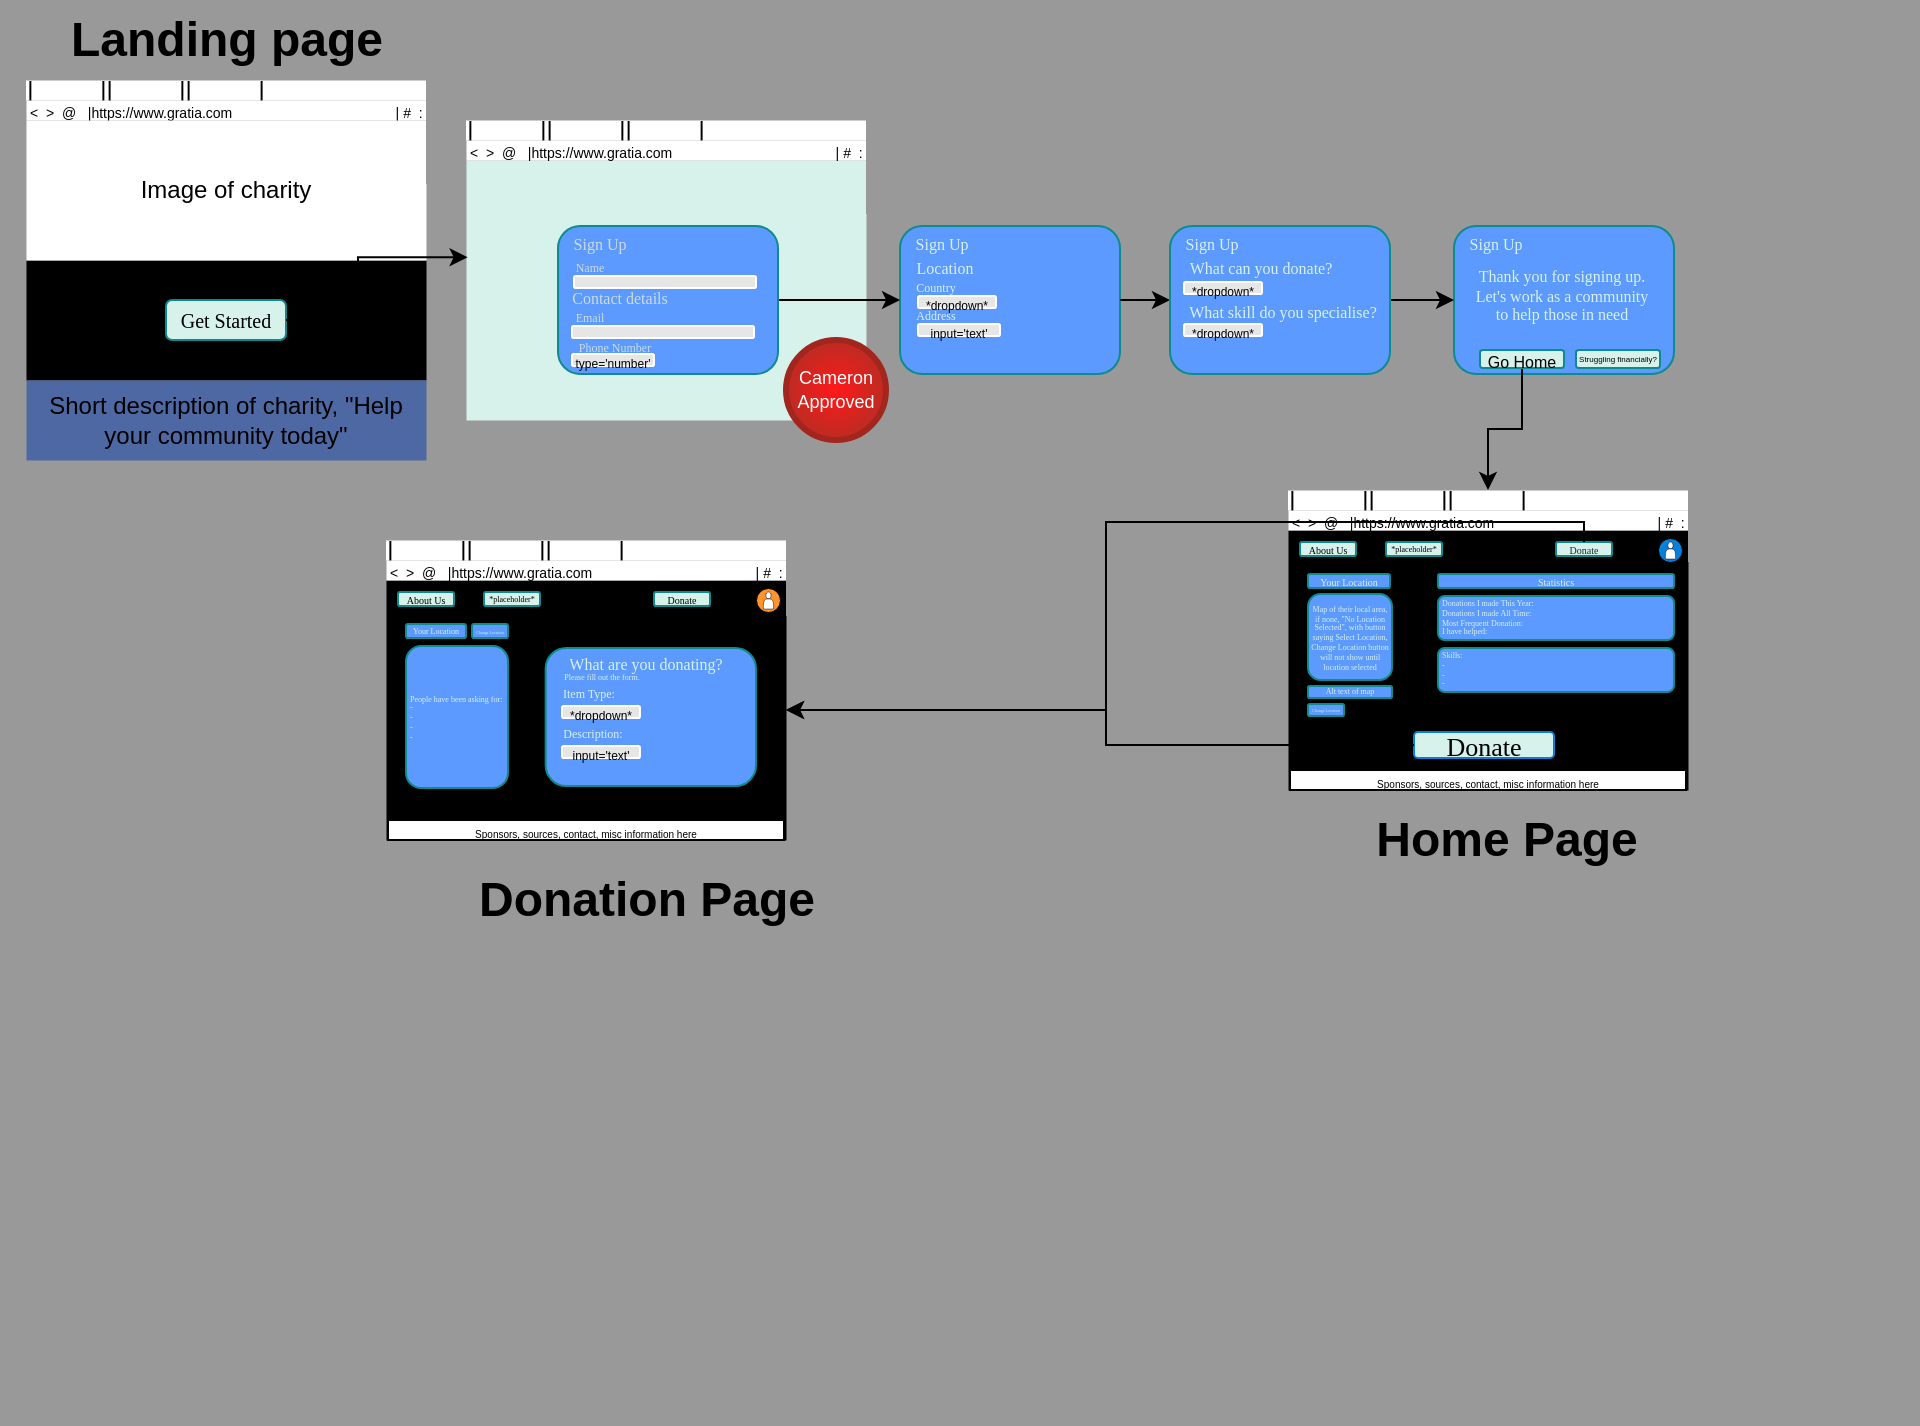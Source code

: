 <mxfile version="28.0.7">
  <diagram name="Page-1" id="CUzxmkdWhXF4pSD_VdGU">
    <mxGraphModel dx="655" dy="376" grid="0" gridSize="10" guides="0" tooltips="1" connect="1" arrows="1" fold="1" page="0" pageScale="1" pageWidth="827" pageHeight="1169" background="#999999" math="0" shadow="0" adaptiveColors="simple">
      <root>
        <mxCell id="0" />
        <mxCell id="1" parent="0" />
        <mxCell id="fnEj_ayywKSCDemoJo8B-59" value="" style="group;fontFamily=Georgia;" parent="1" vertex="1" connectable="0">
          <mxGeometry x="880" y="173" width="114" height="74" as="geometry" />
        </mxCell>
        <mxCell id="fnEj_ayywKSCDemoJo8B-50" value="" style="rounded=1;whiteSpace=wrap;html=1;strokeColor=light-dark(#0F8B8D,#B15400);fillColor=#5C9AFF;fontFamily=Georgia;" parent="fnEj_ayywKSCDemoJo8B-59" vertex="1">
          <mxGeometry x="4" width="110" height="74" as="geometry" />
        </mxCell>
        <UserObject label="Sign Up" placeholders="1" name="Variable" id="fnEj_ayywKSCDemoJo8B-51">
          <mxCell style="text;html=1;strokeColor=none;fillColor=none;align=center;verticalAlign=middle;whiteSpace=wrap;overflow=hidden;fontSize=8;flipH=0;flipV=0;fontColor=light-dark(#D7F1EB,#FFC856);fontFamily=Georgia;" parent="fnEj_ayywKSCDemoJo8B-59" vertex="1">
            <mxGeometry y="2" width="50" height="14" as="geometry" />
          </mxCell>
        </UserObject>
        <mxCell id="fnEj_ayywKSCDemoJo8B-61" value="" style="group;fillColor=none;fontFamily=Georgia;" parent="1" vertex="1" connectable="0">
          <mxGeometry x="603" y="173" width="114" height="74" as="geometry" />
        </mxCell>
        <mxCell id="fnEj_ayywKSCDemoJo8B-34" value="" style="rounded=1;whiteSpace=wrap;html=1;strokeColor=light-dark(#0F8B8D,#B15400);fillColor=#5C9AFF;" parent="fnEj_ayywKSCDemoJo8B-61" vertex="1">
          <mxGeometry x="4" width="110" height="74" as="geometry" />
        </mxCell>
        <UserObject label="Sign Up" placeholders="1" name="Variable" id="fnEj_ayywKSCDemoJo8B-35">
          <mxCell style="text;html=1;strokeColor=none;fillColor=none;align=center;verticalAlign=middle;whiteSpace=wrap;overflow=hidden;fontSize=8;flipH=0;flipV=0;fontColor=light-dark(#D7F1EB,#FFC856);fontFamily=Georgia;" parent="fnEj_ayywKSCDemoJo8B-61" vertex="1">
            <mxGeometry y="2" width="50" height="14" as="geometry" />
          </mxCell>
        </UserObject>
        <mxCell id="fnEj_ayywKSCDemoJo8B-62" value="" style="group;" parent="fnEj_ayywKSCDemoJo8B-61" vertex="1" connectable="0">
          <mxGeometry x="7" y="17" width="47" height="38" as="geometry" />
        </mxCell>
        <mxCell id="fnEj_ayywKSCDemoJo8B-39" value="&lt;font style=&quot;font-size: 8px;&quot;&gt;Location&lt;/font&gt;" style="rounded=0;whiteSpace=wrap;html=1;fillColor=none;gradientColor=none;fontColor=light-dark(#D7F1EB,#FFC856);strokeWidth=0;dashed=1;dashPattern=1 4;perimeterSpacing=0;glass=0;shadow=0;strokeColor=none;fontFamily=Georgia;" parent="fnEj_ayywKSCDemoJo8B-62" vertex="1">
          <mxGeometry width="39" height="6" as="geometry" />
        </mxCell>
        <mxCell id="fnEj_ayywKSCDemoJo8B-40" value="&lt;font style=&quot;font-size: 6px;&quot;&gt;Country&lt;/font&gt;" style="rounded=0;whiteSpace=wrap;html=1;fillColor=none;gradientColor=none;fontColor=light-dark(#D7F1EB,#FFC856);strokeWidth=0;dashed=1;dashPattern=1 4;perimeterSpacing=0;glass=0;shadow=0;strokeColor=none;fontFamily=Georgia;" parent="fnEj_ayywKSCDemoJo8B-62" vertex="1">
          <mxGeometry y="9" width="30" height="6" as="geometry" />
        </mxCell>
        <mxCell id="fnEj_ayywKSCDemoJo8B-41" value="&lt;font style=&quot;font-size: 6px;&quot;&gt;*dropdown*&lt;/font&gt;" style="rounded=1;whiteSpace=wrap;html=1;strokeColor=light-dark(#FFFFFF,#FFC856);strokeWidth=1;fillColor=#E6E6E6;" parent="fnEj_ayywKSCDemoJo8B-62" vertex="1">
          <mxGeometry x="6" y="18" width="39" height="6" as="geometry" />
        </mxCell>
        <mxCell id="fnEj_ayywKSCDemoJo8B-43" value="&lt;span style=&quot;font-size: 6px;&quot;&gt;input=&#39;text&#39;&lt;/span&gt;" style="rounded=1;whiteSpace=wrap;html=1;strokeColor=light-dark(#FFFFFF,#FFC856);strokeWidth=1;fillColor=#E6E6E6;fontSize=12;" parent="fnEj_ayywKSCDemoJo8B-62" vertex="1">
          <mxGeometry x="6" y="32" width="41" height="6" as="geometry" />
        </mxCell>
        <mxCell id="fnEj_ayywKSCDemoJo8B-42" value="&lt;font style=&quot;font-size: 6px;&quot;&gt;Address&lt;/font&gt;" style="rounded=0;whiteSpace=wrap;html=1;fillColor=none;gradientColor=none;fontColor=light-dark(#D7F1EB,#FFC856);strokeWidth=0;dashed=1;dashPattern=1 4;perimeterSpacing=0;glass=0;shadow=0;strokeColor=none;fontFamily=Georgia;" parent="fnEj_ayywKSCDemoJo8B-62" vertex="1">
          <mxGeometry x="5" y="21" width="20" height="10" as="geometry" />
        </mxCell>
        <mxCell id="fnEj_ayywKSCDemoJo8B-58" value="" style="group;" parent="1" vertex="1" connectable="0">
          <mxGeometry x="380" y="120" width="240" height="150" as="geometry" />
        </mxCell>
        <mxCell id="fnEj_ayywKSCDemoJo8B-17" value="|&amp;nbsp; &amp;nbsp; &amp;nbsp; &amp;nbsp; &amp;nbsp; ||&amp;nbsp; &amp;nbsp; &amp;nbsp; &amp;nbsp; &amp;nbsp; ||&amp;nbsp; &amp;nbsp; &amp;nbsp; &amp;nbsp; &amp;nbsp; |&amp;nbsp; &amp;nbsp; &amp;nbsp; &amp;nbsp; &amp;nbsp; &amp;nbsp; &amp;nbsp; &amp;nbsp; &amp;nbsp; &amp;nbsp; &amp;nbsp; &amp;nbsp;&amp;nbsp;" style="rounded=0;whiteSpace=wrap;html=1;strokeWidth=0;labelBackgroundColor=none;strokeColor=none;" parent="fnEj_ayywKSCDemoJo8B-58" vertex="1">
          <mxGeometry width="220" height="10" as="geometry" />
        </mxCell>
        <mxCell id="fnEj_ayywKSCDemoJo8B-18" value="" style="rounded=0;whiteSpace=wrap;html=1;fillColor=#D7F1EB;fillStyle=auto;gradientColor=none;gradientDirection=radial;strokeWidth=0;dashed=1;dashPattern=1 4;strokeColor=none;" parent="fnEj_ayywKSCDemoJo8B-58" vertex="1">
          <mxGeometry x="10" y="20" width="200" height="130" as="geometry" />
        </mxCell>
        <mxCell id="fnEj_ayywKSCDemoJo8B-19" value="&lt;font style=&quot;font-size: 7px;&quot;&gt;&amp;lt;&amp;nbsp; &amp;gt;&amp;nbsp; @&amp;nbsp; &amp;nbsp;|https://www.gratia.com&amp;nbsp; &amp;nbsp; &amp;nbsp; &amp;nbsp; &amp;nbsp; &amp;nbsp; &amp;nbsp; &amp;nbsp; &amp;nbsp; &amp;nbsp; &amp;nbsp; &amp;nbsp; &amp;nbsp; &amp;nbsp; &amp;nbsp; &amp;nbsp; &amp;nbsp; &amp;nbsp; &amp;nbsp; &amp;nbsp; &amp;nbsp; | #&amp;nbsp; :&lt;/font&gt;" style="rounded=0;whiteSpace=wrap;html=1;strokeWidth=0;align=left;strokeColor=none;" parent="fnEj_ayywKSCDemoJo8B-58" vertex="1">
          <mxGeometry x="10" y="10" width="200" height="10" as="geometry" />
        </mxCell>
        <mxCell id="aHDycGEFicHHBkdufDgZ-1" value="&lt;div&gt;&lt;span style=&quot;background-color: transparent;&quot;&gt;&lt;font style=&quot;line-height: 130%;&quot;&gt;Cameron Approved&lt;/font&gt;&lt;/span&gt;&lt;/div&gt;" style="ellipse;whiteSpace=wrap;html=1;aspect=fixed;rotation=0;align=center;fillColor=#FF1919;strokeColor=#A2261E;fontColor=#FFFFFF;strokeWidth=3;gradientColor=#BB2C23;gradientDirection=radial;shadow=0;strokeOpacity=100;noLabel=0;treeFolding=0;fontSize=9;" parent="fnEj_ayywKSCDemoJo8B-58" vertex="1">
          <mxGeometry x="170" y="110" width="50" height="50" as="geometry" />
        </mxCell>
        <mxCell id="fnEj_ayywKSCDemoJo8B-9" value="|&amp;nbsp; &amp;nbsp; &amp;nbsp; &amp;nbsp; &amp;nbsp; ||&amp;nbsp; &amp;nbsp; &amp;nbsp; &amp;nbsp; &amp;nbsp; ||&amp;nbsp; &amp;nbsp; &amp;nbsp; &amp;nbsp; &amp;nbsp; |&amp;nbsp; &amp;nbsp; &amp;nbsp; &amp;nbsp; &amp;nbsp; &amp;nbsp; &amp;nbsp; &amp;nbsp; &amp;nbsp; &amp;nbsp; &amp;nbsp; &amp;nbsp;&amp;nbsp;" style="rounded=0;whiteSpace=wrap;html=1;strokeWidth=0;labelBackgroundColor=none;strokeColor=none;" parent="1" vertex="1">
          <mxGeometry x="160" y="100" width="220" height="10" as="geometry" />
        </mxCell>
        <mxCell id="fnEj_ayywKSCDemoJo8B-1" value="" style="rounded=0;whiteSpace=wrap;html=1;fillColor=light-dark(#087FDB,#FFC856);fillStyle=auto;gradientColor=light-dark(#4E68A3,#FFC856);gradientDirection=south;strokeWidth=0;dashed=1;dashPattern=1 4;strokeColor=none;" parent="1" vertex="1">
          <mxGeometry x="170" y="190" width="200" height="60" as="geometry" />
        </mxCell>
        <mxCell id="fnEj_ayywKSCDemoJo8B-2" value="&lt;font style=&quot;font-size: 7px;&quot;&gt;&amp;lt;&amp;nbsp; &amp;gt;&amp;nbsp; @&amp;nbsp; &amp;nbsp;|https://www.gratia.com&amp;nbsp; &amp;nbsp; &amp;nbsp; &amp;nbsp; &amp;nbsp; &amp;nbsp; &amp;nbsp; &amp;nbsp; &amp;nbsp; &amp;nbsp; &amp;nbsp; &amp;nbsp; &amp;nbsp; &amp;nbsp; &amp;nbsp; &amp;nbsp; &amp;nbsp; &amp;nbsp; &amp;nbsp; &amp;nbsp; &amp;nbsp; | #&amp;nbsp; :&lt;/font&gt;" style="rounded=0;whiteSpace=wrap;html=1;strokeWidth=0;align=left;strokeColor=none;" parent="1" vertex="1">
          <mxGeometry x="170" y="110" width="200" height="10" as="geometry" />
        </mxCell>
        <mxCell id="fnEj_ayywKSCDemoJo8B-5" value="&lt;font style=&quot;font-size: 10px;&quot;&gt;Get Started&lt;/font&gt;" style="rounded=1;whiteSpace=wrap;html=1;strokeColor=light-dark(#0f8b8d, #FFC856);fillColor=light-dark(#d7f1eb, #ededed);fontFamily=Georgia;" parent="1" vertex="1">
          <mxGeometry x="240" y="210" width="60" height="20" as="geometry" />
        </mxCell>
        <mxCell id="fnEj_ayywKSCDemoJo8B-6" value="Image of charity" style="rounded=0;whiteSpace=wrap;html=1;strokeWidth=0;strokeColor=none;" parent="1" vertex="1">
          <mxGeometry x="170" y="120" width="200" height="70" as="geometry" />
        </mxCell>
        <mxCell id="fnEj_ayywKSCDemoJo8B-7" value="Short description of charity, &quot;Help your community today&quot;" style="rounded=0;whiteSpace=wrap;html=1;fillColor=light-dark(#4E68A3,#FFC856);gradientColor=none;fontColor=#000000;strokeWidth=0;dashed=1;dashPattern=1 4;perimeterSpacing=0;glass=0;shadow=0;strokeColor=none;" parent="1" vertex="1">
          <mxGeometry x="170" y="250" width="200" height="40" as="geometry" />
        </mxCell>
        <mxCell id="fnEj_ayywKSCDemoJo8B-10" value="Landing page" style="text;strokeColor=none;fillColor=none;html=1;fontSize=24;fontStyle=1;verticalAlign=middle;align=center;" parent="1" vertex="1">
          <mxGeometry x="220" y="60" width="100" height="40" as="geometry" />
        </mxCell>
        <mxCell id="fnEj_ayywKSCDemoJo8B-36" style="edgeStyle=orthogonalEdgeStyle;rounded=0;orthogonalLoop=1;jettySize=auto;html=1;entryX=0;entryY=0.5;entryDx=0;entryDy=0;" parent="1" source="fnEj_ayywKSCDemoJo8B-20" target="fnEj_ayywKSCDemoJo8B-34" edge="1">
          <mxGeometry relative="1" as="geometry" />
        </mxCell>
        <mxCell id="fnEj_ayywKSCDemoJo8B-20" value="" style="rounded=1;whiteSpace=wrap;html=1;strokeColor=#0F8B8D;fillColor=#5C9AFF;" parent="1" vertex="1">
          <mxGeometry x="436" y="173" width="110" height="74" as="geometry" />
        </mxCell>
        <UserObject label="Sign Up" placeholders="1" name="Variable" id="fnEj_ayywKSCDemoJo8B-23">
          <mxCell style="text;html=1;strokeColor=none;fillColor=none;align=center;verticalAlign=middle;whiteSpace=wrap;overflow=hidden;fontSize=8;flipH=0;flipV=0;fontColor=light-dark(#CCDBDC,#FFC856);fontStyle=0;fontFamily=Georgia;" parent="1" vertex="1">
            <mxGeometry x="432" y="175" width="50" height="14" as="geometry" />
          </mxCell>
        </UserObject>
        <mxCell id="fnEj_ayywKSCDemoJo8B-32" style="edgeStyle=orthogonalEdgeStyle;rounded=0;orthogonalLoop=1;jettySize=auto;html=1;entryX=0.004;entryY=0.374;entryDx=0;entryDy=0;entryPerimeter=0;exitX=1;exitY=0.5;exitDx=0;exitDy=0;" parent="1" source="fnEj_ayywKSCDemoJo8B-5" target="fnEj_ayywKSCDemoJo8B-18" edge="1">
          <mxGeometry relative="1" as="geometry">
            <Array as="points">
              <mxPoint x="336" y="220" />
              <mxPoint x="336" y="189" />
            </Array>
          </mxGeometry>
        </mxCell>
        <mxCell id="fnEj_ayywKSCDemoJo8B-47" style="edgeStyle=orthogonalEdgeStyle;rounded=0;orthogonalLoop=1;jettySize=auto;html=1;entryX=0;entryY=0.5;entryDx=0;entryDy=0;" parent="1" source="fnEj_ayywKSCDemoJo8B-34" target="fnEj_ayywKSCDemoJo8B-44" edge="1">
          <mxGeometry relative="1" as="geometry">
            <mxPoint x="743" y="201" as="targetPoint" />
          </mxGeometry>
        </mxCell>
        <mxCell id="fnEj_ayywKSCDemoJo8B-52" style="edgeStyle=orthogonalEdgeStyle;rounded=0;orthogonalLoop=1;jettySize=auto;html=1;entryX=0;entryY=0.5;entryDx=0;entryDy=0;" parent="1" source="fnEj_ayywKSCDemoJo8B-44" target="fnEj_ayywKSCDemoJo8B-50" edge="1">
          <mxGeometry relative="1" as="geometry" />
        </mxCell>
        <mxCell id="fnEj_ayywKSCDemoJo8B-53" value="&lt;span&gt;Thank you for signing up. Let&#39;s work as a community to help those in need&lt;/span&gt;" style="rounded=0;whiteSpace=wrap;html=1;fillColor=none;gradientColor=none;fontColor=light-dark(#D7F1EB,#FFC856);strokeWidth=0;dashed=1;dashPattern=1 4;perimeterSpacing=0;glass=0;shadow=0;strokeColor=none;horizontal=1;spacing=0;spacingTop=0;fontFamily=Georgia;fontSize=8;" parent="1" vertex="1">
          <mxGeometry x="892" y="205" width="92" height="6" as="geometry" />
        </mxCell>
        <mxCell id="fnEj_ayywKSCDemoJo8B-54" style="edgeStyle=orthogonalEdgeStyle;rounded=0;orthogonalLoop=1;jettySize=auto;html=1;exitX=0.5;exitY=1;exitDx=0;exitDy=0;" parent="1" source="fnEj_ayywKSCDemoJo8B-53" target="fnEj_ayywKSCDemoJo8B-53" edge="1">
          <mxGeometry relative="1" as="geometry" />
        </mxCell>
        <mxCell id="fnEj_ayywKSCDemoJo8B-56" value="&lt;p&gt;&lt;font style=&quot;line-height: 0%;&quot;&gt;Struggling financially?&lt;/font&gt;&lt;/p&gt;" style="rounded=1;whiteSpace=wrap;html=1;strokeColor=light-dark(#0F8B8D,#B15400);fillColor=light-dark(#d7f1eb, #5C9AFF);verticalAlign=middle;fontSize=4;" parent="1" vertex="1">
          <mxGeometry x="945" y="235" width="42" height="9" as="geometry" />
        </mxCell>
        <mxCell id="fnEj_ayywKSCDemoJo8B-69" style="edgeStyle=orthogonalEdgeStyle;rounded=0;orthogonalLoop=1;jettySize=auto;html=1;entryX=0.5;entryY=0;entryDx=0;entryDy=0;" parent="1" source="fnEj_ayywKSCDemoJo8B-57" target="fnEj_ayywKSCDemoJo8B-66" edge="1">
          <mxGeometry relative="1" as="geometry" />
        </mxCell>
        <mxCell id="fnEj_ayywKSCDemoJo8B-57" value="&lt;p&gt;&lt;font style=&quot;line-height: 0%; font-size: 8px;&quot;&gt;Go Home&lt;/font&gt;&lt;/p&gt;" style="rounded=1;whiteSpace=wrap;html=1;strokeColor=light-dark(#0f8b8d, #B15400);fillColor=light-dark(#d7f1eb, #3e73ca);fontColor=#000000;" parent="1" vertex="1">
          <mxGeometry x="897" y="235" width="42" height="9" as="geometry" />
        </mxCell>
        <mxCell id="fnEj_ayywKSCDemoJo8B-64" value="" style="group;fontColor=light-dark(#CCDBDC,#FFC856);" parent="1" vertex="1" connectable="0">
          <mxGeometry x="437" y="189" width="98" height="54" as="geometry" />
        </mxCell>
        <mxCell id="fnEj_ayywKSCDemoJo8B-22" value="&lt;font style=&quot;font-size: 6px;&quot;&gt;Name&lt;/font&gt;" style="rounded=0;whiteSpace=wrap;html=1;fillColor=none;gradientColor=none;fontColor=#CCDBDC;strokeWidth=0;dashed=1;dashPattern=1 4;perimeterSpacing=0;glass=0;shadow=0;strokeColor=none;fontFamily=Georgia;" parent="fnEj_ayywKSCDemoJo8B-64" vertex="1">
          <mxGeometry width="30" height="6" as="geometry" />
        </mxCell>
        <mxCell id="fnEj_ayywKSCDemoJo8B-24" value="&lt;font style=&quot;font-size: 8px;&quot;&gt;Contact details&lt;/font&gt;" style="rounded=0;whiteSpace=wrap;html=1;fillColor=none;gradientColor=none;fontColor=#CCDBDC;strokeWidth=0;dashed=1;dashPattern=1 4;perimeterSpacing=0;glass=0;shadow=0;strokeColor=none;fontFamily=Georgia;" parent="fnEj_ayywKSCDemoJo8B-64" vertex="1">
          <mxGeometry y="16" width="60" height="6" as="geometry" />
        </mxCell>
        <mxCell id="fnEj_ayywKSCDemoJo8B-25" value="" style="rounded=1;whiteSpace=wrap;html=1;strokeColor=light-dark(#FFFFFF,#FFC856);strokeWidth=1;fillColor=#E6E6E6;" parent="fnEj_ayywKSCDemoJo8B-64" vertex="1">
          <mxGeometry x="7" y="9" width="91" height="6" as="geometry" />
        </mxCell>
        <mxCell id="fnEj_ayywKSCDemoJo8B-28" value="&lt;font style=&quot;font-size: 6px;&quot;&gt;Email&lt;/font&gt;" style="rounded=0;whiteSpace=wrap;html=1;fillColor=none;gradientColor=none;fontColor=#CCDBDC;strokeWidth=0;dashed=1;dashPattern=1 4;perimeterSpacing=0;glass=0;shadow=0;strokeColor=none;fontFamily=Georgia;" parent="fnEj_ayywKSCDemoJo8B-64" vertex="1">
          <mxGeometry y="25" width="30" height="6" as="geometry" />
        </mxCell>
        <mxCell id="fnEj_ayywKSCDemoJo8B-29" value="" style="rounded=1;whiteSpace=wrap;html=1;strokeColor=light-dark(#FFFFFF,#FFC856);strokeWidth=1;fillColor=#E6E6E6;" parent="fnEj_ayywKSCDemoJo8B-64" vertex="1">
          <mxGeometry x="6" y="34" width="91" height="6" as="geometry" />
        </mxCell>
        <mxCell id="fnEj_ayywKSCDemoJo8B-30" value="&lt;font style=&quot;font-size: 6px;&quot;&gt;Phone Number&lt;/font&gt;" style="rounded=0;whiteSpace=wrap;html=1;fillColor=none;gradientColor=none;fontColor=#CCDBDC;strokeWidth=0;dashed=1;dashPattern=1 4;perimeterSpacing=0;glass=0;shadow=0;strokeColor=none;fontFamily=Georgia;" parent="fnEj_ayywKSCDemoJo8B-64" vertex="1">
          <mxGeometry x="6" y="40" width="43" height="6" as="geometry" />
        </mxCell>
        <mxCell id="fnEj_ayywKSCDemoJo8B-31" value="&lt;font style=&quot;font-size: 6px;&quot;&gt;type=&#39;number&#39;&lt;/font&gt;" style="rounded=1;whiteSpace=wrap;html=1;strokeColor=light-dark(#FFFFFF,#FFC856);strokeWidth=1;fillColor=#E6E6E6;" parent="fnEj_ayywKSCDemoJo8B-64" vertex="1">
          <mxGeometry x="6" y="48" width="41" height="6" as="geometry" />
        </mxCell>
        <mxCell id="fnEj_ayywKSCDemoJo8B-65" value="" style="group;fontSize=13;fontColor=#000000;" parent="1" vertex="1" connectable="0">
          <mxGeometry x="791" y="305" width="325" height="467" as="geometry" />
        </mxCell>
        <mxCell id="fnEj_ayywKSCDemoJo8B-66" value="|&amp;nbsp; &amp;nbsp; &amp;nbsp; &amp;nbsp; &amp;nbsp; ||&amp;nbsp; &amp;nbsp; &amp;nbsp; &amp;nbsp; &amp;nbsp; ||&amp;nbsp; &amp;nbsp; &amp;nbsp; &amp;nbsp; &amp;nbsp; |&amp;nbsp; &amp;nbsp; &amp;nbsp; &amp;nbsp; &amp;nbsp; &amp;nbsp; &amp;nbsp; &amp;nbsp; &amp;nbsp; &amp;nbsp; &amp;nbsp; &amp;nbsp;&amp;nbsp;" style="rounded=0;whiteSpace=wrap;html=1;strokeWidth=0;labelBackgroundColor=none;strokeColor=none;" parent="fnEj_ayywKSCDemoJo8B-65" vertex="1">
          <mxGeometry width="220" height="10" as="geometry" />
        </mxCell>
        <mxCell id="fnEj_ayywKSCDemoJo8B-67" value="" style="rounded=0;whiteSpace=wrap;html=1;fillColor=#5C9AFF;fillStyle=auto;gradientColor=light-dark(#A9CCFF,#4A7CCE);gradientDirection=radial;strokeWidth=0;dashed=1;dashPattern=1 4;strokeColor=none;" parent="fnEj_ayywKSCDemoJo8B-65" vertex="1">
          <mxGeometry x="10" y="20" width="200" height="130" as="geometry" />
        </mxCell>
        <mxCell id="fnEj_ayywKSCDemoJo8B-68" value="&lt;font style=&quot;font-size: 7px;&quot;&gt;&amp;lt;&amp;nbsp; &amp;gt;&amp;nbsp; @&amp;nbsp; &amp;nbsp;|https://www.gratia.com&amp;nbsp; &amp;nbsp; &amp;nbsp; &amp;nbsp; &amp;nbsp; &amp;nbsp; &amp;nbsp; &amp;nbsp; &amp;nbsp; &amp;nbsp; &amp;nbsp; &amp;nbsp; &amp;nbsp; &amp;nbsp; &amp;nbsp; &amp;nbsp; &amp;nbsp; &amp;nbsp; &amp;nbsp; &amp;nbsp; &amp;nbsp; | #&amp;nbsp; :&lt;/font&gt;" style="rounded=0;whiteSpace=wrap;html=1;strokeWidth=0;align=left;strokeColor=none;" parent="fnEj_ayywKSCDemoJo8B-65" vertex="1">
          <mxGeometry x="10" y="10" width="200" height="10" as="geometry" />
        </mxCell>
        <mxCell id="kvqN7XmEF2bgXKHRiKG0-5" value="" style="group;" parent="fnEj_ayywKSCDemoJo8B-65" vertex="1" connectable="0">
          <mxGeometry x="195" y="24" width="12" height="12" as="geometry" />
        </mxCell>
        <mxCell id="kvqN7XmEF2bgXKHRiKG0-4" value="" style="ellipse;whiteSpace=wrap;html=1;aspect=fixed;strokeWidth=0.5;fillColor=light-dark(#087FDB,#FFC856);" parent="kvqN7XmEF2bgXKHRiKG0-5" vertex="1">
          <mxGeometry width="12" height="12" as="geometry" />
        </mxCell>
        <mxCell id="kvqN7XmEF2bgXKHRiKG0-2" value="" style="shape=actor;whiteSpace=wrap;html=1;strokeWidth=0.25;" parent="kvqN7XmEF2bgXKHRiKG0-5" vertex="1">
          <mxGeometry x="3.429" y="1.714" width="5.143" height="8.571" as="geometry" />
        </mxCell>
        <mxCell id="kvqN7XmEF2bgXKHRiKG0-7" value="" style="endArrow=none;html=1;rounded=0;exitX=0.007;exitY=0.127;exitDx=0;exitDy=0;exitPerimeter=0;entryX=0.997;entryY=0.138;entryDx=0;entryDy=0;entryPerimeter=0;" parent="fnEj_ayywKSCDemoJo8B-65" source="fnEj_ayywKSCDemoJo8B-67" target="fnEj_ayywKSCDemoJo8B-67" edge="1">
          <mxGeometry width="50" height="50" relative="1" as="geometry">
            <mxPoint x="74" y="106" as="sourcePoint" />
            <mxPoint x="226" y="100" as="targetPoint" />
          </mxGeometry>
        </mxCell>
        <UserObject label="&lt;font data-font-src=&quot;https://fonts.googleapis.com/css?family=Dancing+Script&quot; face=&quot;Dancing Script&quot; style=&quot;font-size: 9px;&quot;&gt;Gratia&lt;/font&gt;" placeholders="1" name="Variable" id="kvqN7XmEF2bgXKHRiKG0-9">
          <mxCell style="text;html=1;strokeColor=none;fillColor=none;align=center;verticalAlign=middle;whiteSpace=wrap;overflow=hidden;fontSize=5;fontStyle=1;" parent="fnEj_ayywKSCDemoJo8B-65" vertex="1">
            <mxGeometry x="85" y="21" width="50" height="15" as="geometry" />
          </mxCell>
        </UserObject>
        <mxCell id="kvqN7XmEF2bgXKHRiKG0-10" value="&lt;p&gt;&lt;font style=&quot;line-height: 0%;&quot;&gt;Donate&lt;/font&gt;&lt;/p&gt;" style="rounded=1;whiteSpace=wrap;html=1;strokeColor=light-dark(#0f8b8d, #FFC856);fillColor=light-dark(#d7f1eb, #FFC856);fontColor=light-dark(#122A2A,#EDEDED);fontSize=5;labelBackgroundColor=none;fontFamily=Georgia;" parent="fnEj_ayywKSCDemoJo8B-65" vertex="1">
          <mxGeometry x="144" y="26" width="28" height="7" as="geometry" />
        </mxCell>
        <mxCell id="kvqN7XmEF2bgXKHRiKG0-21" value="&lt;p&gt;&lt;font style=&quot;line-height: 0%;&quot;&gt;About Us&lt;/font&gt;&lt;/p&gt;" style="rounded=1;whiteSpace=wrap;html=1;strokeColor=light-dark(#0f8b8d, #b15400);fillColor=light-dark(#d7f1eb, #FFC856);fontColor=light-dark(#000000,#EDEDED);fontSize=5;fontFamily=Georgia;" parent="fnEj_ayywKSCDemoJo8B-65" vertex="1">
          <mxGeometry x="16" y="26" width="28" height="7" as="geometry" />
        </mxCell>
        <mxCell id="kvqN7XmEF2bgXKHRiKG0-22" value="*placeholder*" style="rounded=1;whiteSpace=wrap;html=1;strokeColor=light-dark(#0f8b8d, #b15400);fillColor=light-dark(#d7f1eb, #FFC856);fontColor=light-dark(#000000,#EDEDED);fontSize=4;fontFamily=Georgia;" parent="fnEj_ayywKSCDemoJo8B-65" vertex="1">
          <mxGeometry x="59" y="26" width="28" height="7" as="geometry" />
        </mxCell>
        <mxCell id="kvqN7XmEF2bgXKHRiKG0-37" value="Map of their local area, if none, &quot;No Location Selected&quot;, with button saying Select Location, Change Location button will not show until location selected" style="rounded=1;whiteSpace=wrap;html=1;strokeColor=light-dark(#0f8b8d, #b15400);fillColor=#5C9AFF;fontColor=light-dark(#D7F1EB,#FFC856);fontSize=4;fontFamily=Georgia;" parent="fnEj_ayywKSCDemoJo8B-65" vertex="1">
          <mxGeometry x="20" y="52" width="42" height="43" as="geometry" />
        </mxCell>
        <mxCell id="kvqN7XmEF2bgXKHRiKG0-38" value="Alt text of map" style="rounded=1;whiteSpace=wrap;html=1;strokeColor=light-dark(#0f8b8d, #b15400);fillColor=#5C9AFF;fontColor=light-dark(#D7F1EB,#FFC856);fontSize=4;fontFamily=Georgia;" parent="fnEj_ayywKSCDemoJo8B-65" vertex="1">
          <mxGeometry x="20" y="98" width="42" height="6" as="geometry" />
        </mxCell>
        <mxCell id="kvqN7XmEF2bgXKHRiKG0-39" value="Change Location" style="rounded=1;whiteSpace=wrap;html=1;strokeColor=light-dark(#0f8b8d, #b15400);fillColor=#5C9AFF;fontColor=light-dark(#D7F1EB,#FFC856);fontSize=2;fontFamily=Georgia;" parent="fnEj_ayywKSCDemoJo8B-65" vertex="1">
          <mxGeometry x="20" y="107" width="18" height="6" as="geometry" />
        </mxCell>
        <mxCell id="kvqN7XmEF2bgXKHRiKG0-56" value="&lt;div style=&quot;&quot;&gt;&lt;span style=&quot;background-color: transparent;&quot;&gt;Donations I made This Year:&lt;br&gt;Donations I made All Time:&lt;br&gt;Most Frequent Donation:&lt;br&gt;I have helped:&lt;/span&gt;&lt;/div&gt;" style="rounded=1;whiteSpace=wrap;html=1;strokeColor=light-dark(#0f8b8d, #b15400);fillColor=#5C9AFF;fontColor=light-dark(#D7F1EB,#FFC856);fontSize=4;align=left;fontFamily=Georgia;" parent="fnEj_ayywKSCDemoJo8B-65" vertex="1">
          <mxGeometry x="85" y="53" width="118" height="22" as="geometry" />
        </mxCell>
        <mxCell id="kvqN7XmEF2bgXKHRiKG0-73" value="&lt;p&gt;&lt;font style=&quot;line-height: 0%;&quot;&gt;Your Location&lt;/font&gt;&lt;/p&gt;" style="rounded=1;whiteSpace=wrap;html=1;strokeColor=light-dark(#0f8b8d, #b15400);fillColor=#5C9AFF;fontColor=light-dark(#D7F1EB,#FFC856);fontSize=5;fontFamily=Georgia;" parent="fnEj_ayywKSCDemoJo8B-65" vertex="1">
          <mxGeometry x="20" y="42" width="41" height="7" as="geometry" />
        </mxCell>
        <mxCell id="kvqN7XmEF2bgXKHRiKG0-74" value="&lt;div style=&quot;&quot;&gt;Skills:&lt;/div&gt;&lt;div style=&quot;&quot;&gt;-&amp;nbsp;&lt;br&gt;-&amp;nbsp;&lt;/div&gt;&lt;div style=&quot;&quot;&gt;-&amp;nbsp;&lt;/div&gt;" style="rounded=1;whiteSpace=wrap;html=1;strokeColor=light-dark(#0f8b8d, #b15400);fillColor=#5C9AFF;fontColor=light-dark(#D7F1EB,#FFC856);fontSize=4;align=left;fontFamily=Georgia;" parent="fnEj_ayywKSCDemoJo8B-65" vertex="1">
          <mxGeometry x="85" y="79" width="118" height="22" as="geometry" />
        </mxCell>
        <mxCell id="kvqN7XmEF2bgXKHRiKG0-81" value="&lt;p&gt;&lt;font style=&quot;line-height: 0%;&quot;&gt;Statistics&lt;/font&gt;&lt;/p&gt;" style="rounded=1;whiteSpace=wrap;html=1;strokeColor=light-dark(#0f8b8d, #b15400);fillColor=#5C9AFF;fontColor=light-dark(#D7F1EB,#FFC856);fontSize=5;fontFamily=Georgia;" parent="fnEj_ayywKSCDemoJo8B-65" vertex="1">
          <mxGeometry x="85" y="42" width="118" height="7" as="geometry" />
        </mxCell>
        <mxCell id="kvqN7XmEF2bgXKHRiKG0-82" value="&lt;font style=&quot;font-size: 5px;&quot;&gt;Sponsors, sources, contact, misc information here&lt;/font&gt;" style="rounded=0;whiteSpace=wrap;html=1;" parent="fnEj_ayywKSCDemoJo8B-65" vertex="1">
          <mxGeometry x="11" y="140" width="198" height="10" as="geometry" />
        </mxCell>
        <mxCell id="kvqN7XmEF2bgXKHRiKG0-104" value="&lt;p&gt;&lt;font style=&quot;line-height: 0%;&quot;&gt;Donate&lt;/font&gt;&lt;/p&gt;" style="rounded=1;whiteSpace=wrap;html=1;strokeColor=light-dark(#087FDB,#FFC856);fillColor=light-dark(#d7f1eb, #9a4c00);fontColor=light-dark(#000000,#FFC856);fontSize=13;labelBorderColor=none;fontFamily=Georgia;" parent="fnEj_ayywKSCDemoJo8B-65" vertex="1">
          <mxGeometry x="73" y="121" width="70" height="13" as="geometry" />
        </mxCell>
        <mxCell id="fnEj_ayywKSCDemoJo8B-70" value="Home Page" style="text;strokeColor=none;fillColor=none;html=1;fontSize=24;fontStyle=1;verticalAlign=middle;align=center;" parent="fnEj_ayywKSCDemoJo8B-65" vertex="1">
          <mxGeometry x="69" y="155" width="100" height="40" as="geometry" />
        </mxCell>
        <mxCell id="kvqN7XmEF2bgXKHRiKG0-80" value="" style="group;" parent="1" vertex="1" connectable="0">
          <mxGeometry x="738" y="173" width="114" height="74" as="geometry" />
        </mxCell>
        <mxCell id="fnEj_ayywKSCDemoJo8B-60" value="" style="group;" parent="kvqN7XmEF2bgXKHRiKG0-80" vertex="1" connectable="0">
          <mxGeometry width="114" height="74" as="geometry" />
        </mxCell>
        <mxCell id="fnEj_ayywKSCDemoJo8B-44" value="" style="rounded=1;whiteSpace=wrap;html=1;strokeColor=light-dark(#0F8B8D,#B15400);fillColor=light-dark(#5C9AFF,#B15400);" parent="fnEj_ayywKSCDemoJo8B-60" vertex="1">
          <mxGeometry x="4" width="110" height="74" as="geometry" />
        </mxCell>
        <UserObject label="Sign Up" placeholders="1" name="Variable" id="fnEj_ayywKSCDemoJo8B-45">
          <mxCell style="text;html=1;strokeColor=none;fillColor=none;align=center;verticalAlign=middle;whiteSpace=wrap;overflow=hidden;fontSize=8;flipH=0;flipV=0;fontColor=light-dark(#D7F1EB,#FFC856);fontFamily=Georgia;" parent="fnEj_ayywKSCDemoJo8B-60" vertex="1">
            <mxGeometry y="2" width="50" height="14" as="geometry" />
          </mxCell>
        </UserObject>
        <mxCell id="kvqN7XmEF2bgXKHRiKG0-75" value="&lt;span style=&quot;font-size: 6px;&quot;&gt;*dropdown*&lt;/span&gt;" style="rounded=1;whiteSpace=wrap;html=1;strokeColor=light-dark(#FFFFFF,#FFC856);strokeWidth=1;fillColor=#E6E6E6;" parent="fnEj_ayywKSCDemoJo8B-60" vertex="1">
          <mxGeometry x="11" y="49" width="39" height="6" as="geometry" />
        </mxCell>
        <mxCell id="kvqN7XmEF2bgXKHRiKG0-79" value="&lt;span style=&quot;font-size: 8px;&quot;&gt;What skill do you specialise?&lt;/span&gt;" style="rounded=0;whiteSpace=wrap;html=1;fillColor=none;gradientColor=none;fontColor=light-dark(#D7F1EB,#FFC856);strokeWidth=0;dashed=1;dashPattern=1 4;perimeterSpacing=0;glass=0;shadow=0;strokeColor=none;fontFamily=Georgia;" parent="fnEj_ayywKSCDemoJo8B-60" vertex="1">
          <mxGeometry x="8" y="39" width="105" height="6" as="geometry" />
        </mxCell>
        <mxCell id="fnEj_ayywKSCDemoJo8B-63" value="" style="group;" parent="kvqN7XmEF2bgXKHRiKG0-80" vertex="1" connectable="0">
          <mxGeometry x="5" y="17" width="89" height="17" as="geometry" />
        </mxCell>
        <mxCell id="fnEj_ayywKSCDemoJo8B-46" value="&lt;span style=&quot;font-size: 8px;&quot;&gt;What can you donate?&lt;/span&gt;" style="rounded=0;whiteSpace=wrap;html=1;fillColor=none;gradientColor=none;fontColor=light-dark(#D7F1EB,#FFC856);strokeWidth=0;dashed=1;dashPattern=1 4;perimeterSpacing=0;glass=0;shadow=0;strokeColor=none;fontFamily=Georgia;" parent="fnEj_ayywKSCDemoJo8B-63" vertex="1">
          <mxGeometry width="89" height="6" as="geometry" />
        </mxCell>
        <mxCell id="fnEj_ayywKSCDemoJo8B-49" value="&lt;span style=&quot;font-size: 6px;&quot;&gt;*dropdown*&lt;/span&gt;" style="rounded=1;whiteSpace=wrap;html=1;strokeColor=light-dark(#FFFFFF,#FFC856);strokeWidth=1;fillColor=#E6E6E6;" parent="fnEj_ayywKSCDemoJo8B-63" vertex="1">
          <mxGeometry x="6" y="11" width="39" height="6" as="geometry" />
        </mxCell>
        <mxCell id="kvqN7XmEF2bgXKHRiKG0-83" value="" style="group;fontStyle=1;" parent="1" vertex="1" connectable="0">
          <mxGeometry x="340" y="330" width="325" height="248" as="geometry" />
        </mxCell>
        <mxCell id="kvqN7XmEF2bgXKHRiKG0-84" value="|&amp;nbsp; &amp;nbsp; &amp;nbsp; &amp;nbsp; &amp;nbsp; ||&amp;nbsp; &amp;nbsp; &amp;nbsp; &amp;nbsp; &amp;nbsp; ||&amp;nbsp; &amp;nbsp; &amp;nbsp; &amp;nbsp; &amp;nbsp; |&amp;nbsp; &amp;nbsp; &amp;nbsp; &amp;nbsp; &amp;nbsp; &amp;nbsp; &amp;nbsp; &amp;nbsp; &amp;nbsp; &amp;nbsp; &amp;nbsp; &amp;nbsp;&amp;nbsp;" style="rounded=0;whiteSpace=wrap;html=1;strokeWidth=0;labelBackgroundColor=none;strokeColor=none;" parent="kvqN7XmEF2bgXKHRiKG0-83" vertex="1">
          <mxGeometry width="220" height="10" as="geometry" />
        </mxCell>
        <mxCell id="kvqN7XmEF2bgXKHRiKG0-85" value="" style="rounded=0;whiteSpace=wrap;html=1;fillColor=#5C9AFF;fillStyle=auto;gradientColor=light-dark(#A9CCFF,#FFC856);gradientDirection=radial;strokeWidth=0;dashed=1;dashPattern=1 4;strokeColor=none;" parent="kvqN7XmEF2bgXKHRiKG0-83" vertex="1">
          <mxGeometry x="10" y="20" width="200" height="130" as="geometry" />
        </mxCell>
        <mxCell id="kvqN7XmEF2bgXKHRiKG0-86" value="&lt;font style=&quot;font-size: 7px;&quot;&gt;&amp;lt;&amp;nbsp; &amp;gt;&amp;nbsp; @&amp;nbsp; &amp;nbsp;|https://www.gratia.com&amp;nbsp; &amp;nbsp; &amp;nbsp; &amp;nbsp; &amp;nbsp; &amp;nbsp; &amp;nbsp; &amp;nbsp; &amp;nbsp; &amp;nbsp; &amp;nbsp; &amp;nbsp; &amp;nbsp; &amp;nbsp; &amp;nbsp; &amp;nbsp; &amp;nbsp; &amp;nbsp; &amp;nbsp; &amp;nbsp; &amp;nbsp; | #&amp;nbsp; :&lt;/font&gt;" style="rounded=0;whiteSpace=wrap;html=1;strokeWidth=0;align=left;strokeColor=none;" parent="kvqN7XmEF2bgXKHRiKG0-83" vertex="1">
          <mxGeometry x="10" y="10" width="200" height="10" as="geometry" />
        </mxCell>
        <mxCell id="kvqN7XmEF2bgXKHRiKG0-87" value="" style="group;" parent="kvqN7XmEF2bgXKHRiKG0-83" vertex="1" connectable="0">
          <mxGeometry x="195" y="24" width="12" height="12" as="geometry" />
        </mxCell>
        <mxCell id="kvqN7XmEF2bgXKHRiKG0-88" value="" style="ellipse;whiteSpace=wrap;html=1;aspect=fixed;strokeWidth=0.5;fillColor=#FF932E;" parent="kvqN7XmEF2bgXKHRiKG0-87" vertex="1">
          <mxGeometry width="12" height="12" as="geometry" />
        </mxCell>
        <mxCell id="kvqN7XmEF2bgXKHRiKG0-89" value="" style="shape=actor;whiteSpace=wrap;html=1;strokeWidth=0.25;" parent="kvqN7XmEF2bgXKHRiKG0-87" vertex="1">
          <mxGeometry x="3.429" y="1.714" width="5.143" height="8.571" as="geometry" />
        </mxCell>
        <mxCell id="kvqN7XmEF2bgXKHRiKG0-90" value="" style="endArrow=none;html=1;rounded=0;exitX=0.007;exitY=0.127;exitDx=0;exitDy=0;exitPerimeter=0;entryX=0.997;entryY=0.138;entryDx=0;entryDy=0;entryPerimeter=0;" parent="kvqN7XmEF2bgXKHRiKG0-83" source="kvqN7XmEF2bgXKHRiKG0-85" target="kvqN7XmEF2bgXKHRiKG0-85" edge="1">
          <mxGeometry width="50" height="50" relative="1" as="geometry">
            <mxPoint x="74" y="106" as="sourcePoint" />
            <mxPoint x="226" y="100" as="targetPoint" />
          </mxGeometry>
        </mxCell>
        <UserObject label="&lt;font data-font-src=&quot;https://fonts.googleapis.com/css?family=Dancing+Script&quot; face=&quot;Dancing Script&quot; style=&quot;font-size: 9px;&quot;&gt;Gratia&lt;/font&gt;" placeholders="1" name="Variable" id="kvqN7XmEF2bgXKHRiKG0-91">
          <mxCell style="text;html=1;strokeColor=none;fillColor=none;align=center;verticalAlign=middle;whiteSpace=wrap;overflow=hidden;fontSize=5;fontStyle=1;" parent="kvqN7XmEF2bgXKHRiKG0-83" vertex="1">
            <mxGeometry x="85" y="21" width="50" height="15" as="geometry" />
          </mxCell>
        </UserObject>
        <mxCell id="kvqN7XmEF2bgXKHRiKG0-92" value="&lt;p&gt;&lt;font style=&quot;line-height: 0%;&quot;&gt;Donate&lt;/font&gt;&lt;/p&gt;" style="rounded=1;whiteSpace=wrap;html=1;strokeColor=#0F8B8D;fillColor=#D7F1EB;fontColor=light-dark(#000000,#EDEDED);fontSize=5;fontFamily=Georgia;" parent="kvqN7XmEF2bgXKHRiKG0-83" vertex="1">
          <mxGeometry x="144" y="26" width="28" height="7" as="geometry" />
        </mxCell>
        <mxCell id="kvqN7XmEF2bgXKHRiKG0-93" value="&lt;p&gt;&lt;font style=&quot;line-height: 0%;&quot;&gt;About Us&lt;/font&gt;&lt;/p&gt;" style="rounded=1;whiteSpace=wrap;html=1;strokeColor=#0F8B8D;fillColor=#D7F1EB;fontColor=light-dark(#000000,#EDEDED);fontSize=5;fontFamily=Georgia;" parent="kvqN7XmEF2bgXKHRiKG0-83" vertex="1">
          <mxGeometry x="16" y="26" width="28" height="7" as="geometry" />
        </mxCell>
        <mxCell id="kvqN7XmEF2bgXKHRiKG0-94" value="*placeholder*" style="rounded=1;whiteSpace=wrap;html=1;strokeColor=#0F8B8D;fillColor=#D7F1EB;fontColor=light-dark(#000000,#EDEDED);fontSize=4;fontFamily=Georgia;" parent="kvqN7XmEF2bgXKHRiKG0-83" vertex="1">
          <mxGeometry x="59" y="26" width="28" height="7" as="geometry" />
        </mxCell>
        <mxCell id="kvqN7XmEF2bgXKHRiKG0-95" value="People have been asking for:&lt;div&gt;-&lt;/div&gt;&lt;div&gt;-&lt;/div&gt;&lt;div&gt;-&lt;/div&gt;&lt;div&gt;-&lt;/div&gt;" style="rounded=1;whiteSpace=wrap;html=1;strokeColor=#0F8B8D;fillColor=light-dark(#5c9aff, #2a2200);fontColor=light-dark(#d7f1eb, #EDEDED);fontSize=4;align=left;labelBorderColor=none;fontFamily=Georgia;verticalAlign=middle;labelPosition=center;verticalLabelPosition=middle;textShadow=0;" parent="kvqN7XmEF2bgXKHRiKG0-83" vertex="1">
          <mxGeometry x="20" y="53" width="51" height="71" as="geometry" />
        </mxCell>
        <mxCell id="kvqN7XmEF2bgXKHRiKG0-97" value="Change Location" style="rounded=1;whiteSpace=wrap;html=1;strokeColor=#0F8B8D;fillColor=light-dark(#5c9aff, #2a2200);fontColor=light-dark(#d7f1eb, #EDEDED);fontSize=2;labelBorderColor=none;fontFamily=Georgia;" parent="kvqN7XmEF2bgXKHRiKG0-83" vertex="1">
          <mxGeometry x="53" y="42" width="18" height="7" as="geometry" />
        </mxCell>
        <mxCell id="kvqN7XmEF2bgXKHRiKG0-99" value="&lt;p&gt;&lt;font style=&quot;line-height: 0%;&quot;&gt;Your Location&lt;/font&gt;&lt;/p&gt;" style="rounded=1;whiteSpace=wrap;html=1;strokeColor=#0F8B8D;fillColor=light-dark(#5c9aff, #2a2200);fontColor=light-dark(#d7f1eb, #EDEDED);fontSize=4;labelBorderColor=none;fontFamily=Georgia;" parent="kvqN7XmEF2bgXKHRiKG0-83" vertex="1">
          <mxGeometry x="20" y="42" width="30" height="7" as="geometry" />
        </mxCell>
        <mxCell id="kvqN7XmEF2bgXKHRiKG0-102" value="&lt;font style=&quot;font-size: 5px;&quot;&gt;Sponsors, sources, contact, misc information here&lt;/font&gt;" style="rounded=0;whiteSpace=wrap;html=1;" parent="kvqN7XmEF2bgXKHRiKG0-83" vertex="1">
          <mxGeometry x="11" y="140" width="198" height="10" as="geometry" />
        </mxCell>
        <mxCell id="fnEj_ayywKSCDemoJo8B-75" value="Donation Page" style="text;strokeColor=none;fillColor=none;html=1;fontSize=24;fontStyle=1;verticalAlign=middle;align=center;" parent="kvqN7XmEF2bgXKHRiKG0-83" vertex="1">
          <mxGeometry x="90" y="160" width="100" height="40" as="geometry" />
        </mxCell>
        <mxCell id="kvqN7XmEF2bgXKHRiKG0-128" value="" style="rounded=1;whiteSpace=wrap;html=1;strokeColor=#0F8B8D;fillColor=light-dark(#5c9aff, #2a2200);" parent="kvqN7XmEF2bgXKHRiKG0-83" vertex="1">
          <mxGeometry x="89.825" y="54" width="105.175" height="69" as="geometry" />
        </mxCell>
        <UserObject label="What are you donating?" placeholders="1" name="Variable" id="kvqN7XmEF2bgXKHRiKG0-129">
          <mxCell style="text;html=1;strokeColor=none;fillColor=none;align=center;verticalAlign=middle;whiteSpace=wrap;overflow=hidden;fontSize=8;flipH=0;flipV=0;fontColor=light-dark(#d7f1eb, #FFC856);labelBackgroundColor=none;fontFamily=Georgia;" parent="kvqN7XmEF2bgXKHRiKG0-83" vertex="1">
            <mxGeometry x="86" y="55.86" width="108" height="13.05" as="geometry" />
          </mxCell>
        </UserObject>
        <UserObject label="Please fill out the form." placeholders="1" name="Variable" id="kvqN7XmEF2bgXKHRiKG0-130">
          <mxCell style="text;html=1;strokeColor=none;fillColor=none;align=center;verticalAlign=middle;whiteSpace=wrap;overflow=hidden;fontSize=4;flipH=0;flipV=0;fontColor=light-dark(#d7f1eb, #FFC856);labelBackgroundColor=none;fontFamily=Georgia;" parent="kvqN7XmEF2bgXKHRiKG0-83" vertex="1">
            <mxGeometry x="92" y="64" width="52" height="9" as="geometry" />
          </mxCell>
        </UserObject>
        <UserObject label="&lt;font style=&quot;font-size: 6px;&quot;&gt;Item Type:&lt;/font&gt;" placeholders="1" name="Variable" id="kvqN7XmEF2bgXKHRiKG0-131">
          <mxCell style="text;html=1;strokeColor=none;fillColor=none;align=center;verticalAlign=middle;whiteSpace=wrap;overflow=hidden;fontSize=4;flipH=0;flipV=0;fontColor=light-dark(#d7f1eb, #FFC856);labelBackgroundColor=none;fontFamily=Georgia;" parent="kvqN7XmEF2bgXKHRiKG0-83" vertex="1">
            <mxGeometry x="95" y="71" width="33" height="11" as="geometry" />
          </mxCell>
        </UserObject>
        <UserObject label="&lt;font style=&quot;font-size: 6px;&quot;&gt;Description:&lt;/font&gt;" placeholders="1" name="Variable" id="kvqN7XmEF2bgXKHRiKG0-132">
          <mxCell style="text;html=1;strokeColor=none;fillColor=none;align=center;verticalAlign=middle;whiteSpace=wrap;overflow=hidden;fontSize=4;flipH=0;flipV=0;fontColor=light-dark(#d7f1eb, #FFC856);labelBackgroundColor=none;fontFamily=Georgia;" parent="kvqN7XmEF2bgXKHRiKG0-83" vertex="1">
            <mxGeometry x="95" y="91" width="37" height="11" as="geometry" />
          </mxCell>
        </UserObject>
        <mxCell id="kvqN7XmEF2bgXKHRiKG0-134" value="&lt;span style=&quot;font-size: 6px;&quot;&gt;*dropdown*&lt;/span&gt;" style="rounded=1;whiteSpace=wrap;html=1;strokeColor=light-dark(#FFFFFF,#FFC856);strokeWidth=1;fillColor=#E6E6E6;" parent="kvqN7XmEF2bgXKHRiKG0-83" vertex="1">
          <mxGeometry x="98" y="83" width="39" height="6" as="geometry" />
        </mxCell>
        <mxCell id="kvqN7XmEF2bgXKHRiKG0-135" value="&lt;span style=&quot;font-size: 6px;&quot;&gt;input=&#39;text&#39;&lt;/span&gt;" style="rounded=1;whiteSpace=wrap;html=1;strokeColor=light-dark(#FFFFFF,#FFC856);strokeWidth=1;fillColor=#E6E6E6;" parent="kvqN7XmEF2bgXKHRiKG0-83" vertex="1">
          <mxGeometry x="98" y="103" width="39" height="6" as="geometry" />
        </mxCell>
        <mxCell id="kvqN7XmEF2bgXKHRiKG0-105" style="edgeStyle=orthogonalEdgeStyle;rounded=0;orthogonalLoop=1;jettySize=auto;html=1;entryX=1;entryY=0.5;entryDx=0;entryDy=0;" parent="1" source="kvqN7XmEF2bgXKHRiKG0-104" target="kvqN7XmEF2bgXKHRiKG0-85" edge="1">
          <mxGeometry relative="1" as="geometry">
            <Array as="points">
              <mxPoint x="710" y="433" />
              <mxPoint x="710" y="415" />
            </Array>
          </mxGeometry>
        </mxCell>
        <mxCell id="kvqN7XmEF2bgXKHRiKG0-136" style="edgeStyle=orthogonalEdgeStyle;rounded=0;orthogonalLoop=1;jettySize=auto;html=1;entryX=1;entryY=0.5;entryDx=0;entryDy=0;exitX=0.5;exitY=0;exitDx=0;exitDy=0;" parent="1" source="kvqN7XmEF2bgXKHRiKG0-10" target="kvqN7XmEF2bgXKHRiKG0-85" edge="1">
          <mxGeometry relative="1" as="geometry">
            <Array as="points">
              <mxPoint x="949" y="321" />
              <mxPoint x="710" y="321" />
              <mxPoint x="710" y="415" />
            </Array>
            <mxPoint x="935" y="320" as="sourcePoint" />
            <mxPoint x="550" y="400.5" as="targetPoint" />
          </mxGeometry>
        </mxCell>
        <mxCell id="58csCtASBSGvUUv7LNwK-2" value="" style="rounded=0;whiteSpace=wrap;html=1;strokeColor=none;fillColor=light-dark(#999999, #ededed);" vertex="1" parent="1">
          <mxGeometry x="157" y="77" width="13" height="60" as="geometry" />
        </mxCell>
        <mxCell id="58csCtASBSGvUUv7LNwK-3" value="" style="rounded=0;whiteSpace=wrap;html=1;strokeColor=none;fillColor=light-dark(#999999, #ededed);" vertex="1" parent="1">
          <mxGeometry x="370" y="92" width="20" height="60" as="geometry" />
        </mxCell>
        <mxCell id="58csCtASBSGvUUv7LNwK-4" value="" style="rounded=0;whiteSpace=wrap;html=1;strokeColor=none;fillColor=light-dark(#999999, #ededed);" vertex="1" parent="1">
          <mxGeometry x="590" y="107" width="20" height="60" as="geometry" />
        </mxCell>
        <mxCell id="58csCtASBSGvUUv7LNwK-5" value="" style="rounded=0;whiteSpace=wrap;html=1;strokeColor=none;fillColor=light-dark(#999999, #ededed);" vertex="1" parent="1">
          <mxGeometry x="550" y="308" width="20" height="60" as="geometry" />
        </mxCell>
        <mxCell id="58csCtASBSGvUUv7LNwK-6" value="" style="rounded=0;whiteSpace=wrap;html=1;strokeColor=none;fillColor=light-dark(#999999, #ededed);" vertex="1" parent="1">
          <mxGeometry x="330" y="308" width="20" height="60" as="geometry" />
        </mxCell>
        <mxCell id="58csCtASBSGvUUv7LNwK-7" value="" style="rounded=0;whiteSpace=wrap;html=1;strokeColor=none;fillColor=light-dark(#999999, #ededed);" vertex="1" parent="1">
          <mxGeometry x="781" y="257" width="20" height="60" as="geometry" />
        </mxCell>
        <mxCell id="58csCtASBSGvUUv7LNwK-8" value="" style="rounded=0;whiteSpace=wrap;html=1;strokeColor=none;fillColor=light-dark(#999999, #ededed);" vertex="1" parent="1">
          <mxGeometry x="1001" y="281" width="20" height="60" as="geometry" />
        </mxCell>
      </root>
    </mxGraphModel>
  </diagram>
</mxfile>

